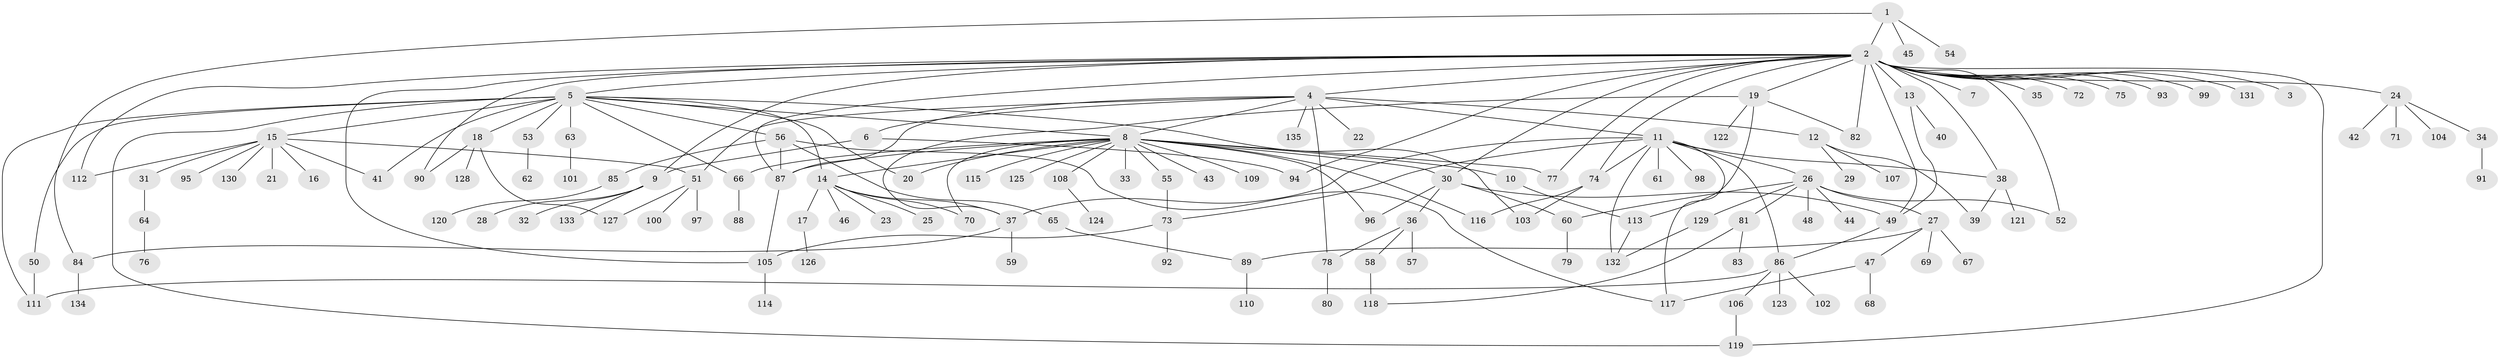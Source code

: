 // Generated by graph-tools (version 1.1) at 2025/14/03/09/25 04:14:36]
// undirected, 135 vertices, 181 edges
graph export_dot {
graph [start="1"]
  node [color=gray90,style=filled];
  1;
  2;
  3;
  4;
  5;
  6;
  7;
  8;
  9;
  10;
  11;
  12;
  13;
  14;
  15;
  16;
  17;
  18;
  19;
  20;
  21;
  22;
  23;
  24;
  25;
  26;
  27;
  28;
  29;
  30;
  31;
  32;
  33;
  34;
  35;
  36;
  37;
  38;
  39;
  40;
  41;
  42;
  43;
  44;
  45;
  46;
  47;
  48;
  49;
  50;
  51;
  52;
  53;
  54;
  55;
  56;
  57;
  58;
  59;
  60;
  61;
  62;
  63;
  64;
  65;
  66;
  67;
  68;
  69;
  70;
  71;
  72;
  73;
  74;
  75;
  76;
  77;
  78;
  79;
  80;
  81;
  82;
  83;
  84;
  85;
  86;
  87;
  88;
  89;
  90;
  91;
  92;
  93;
  94;
  95;
  96;
  97;
  98;
  99;
  100;
  101;
  102;
  103;
  104;
  105;
  106;
  107;
  108;
  109;
  110;
  111;
  112;
  113;
  114;
  115;
  116;
  117;
  118;
  119;
  120;
  121;
  122;
  123;
  124;
  125;
  126;
  127;
  128;
  129;
  130;
  131;
  132;
  133;
  134;
  135;
  1 -- 2;
  1 -- 45;
  1 -- 54;
  1 -- 84;
  2 -- 3;
  2 -- 4;
  2 -- 5;
  2 -- 7;
  2 -- 9;
  2 -- 13;
  2 -- 19;
  2 -- 24;
  2 -- 30;
  2 -- 35;
  2 -- 38;
  2 -- 49;
  2 -- 52;
  2 -- 72;
  2 -- 74;
  2 -- 75;
  2 -- 77;
  2 -- 82;
  2 -- 87;
  2 -- 90;
  2 -- 93;
  2 -- 94;
  2 -- 99;
  2 -- 105;
  2 -- 112;
  2 -- 119;
  2 -- 131;
  4 -- 6;
  4 -- 8;
  4 -- 11;
  4 -- 12;
  4 -- 22;
  4 -- 51;
  4 -- 78;
  4 -- 87;
  4 -- 135;
  5 -- 8;
  5 -- 14;
  5 -- 15;
  5 -- 18;
  5 -- 20;
  5 -- 41;
  5 -- 50;
  5 -- 53;
  5 -- 56;
  5 -- 63;
  5 -- 66;
  5 -- 103;
  5 -- 111;
  5 -- 119;
  6 -- 9;
  6 -- 94;
  8 -- 10;
  8 -- 14;
  8 -- 20;
  8 -- 30;
  8 -- 33;
  8 -- 43;
  8 -- 55;
  8 -- 66;
  8 -- 70;
  8 -- 77;
  8 -- 87;
  8 -- 96;
  8 -- 108;
  8 -- 109;
  8 -- 115;
  8 -- 116;
  8 -- 125;
  9 -- 28;
  9 -- 32;
  9 -- 133;
  10 -- 113;
  11 -- 26;
  11 -- 37;
  11 -- 38;
  11 -- 61;
  11 -- 73;
  11 -- 74;
  11 -- 86;
  11 -- 98;
  11 -- 117;
  11 -- 132;
  12 -- 29;
  12 -- 39;
  12 -- 107;
  13 -- 40;
  13 -- 49;
  14 -- 17;
  14 -- 23;
  14 -- 25;
  14 -- 37;
  14 -- 46;
  14 -- 70;
  15 -- 16;
  15 -- 21;
  15 -- 31;
  15 -- 41;
  15 -- 51;
  15 -- 95;
  15 -- 112;
  15 -- 130;
  17 -- 126;
  18 -- 90;
  18 -- 127;
  18 -- 128;
  19 -- 37;
  19 -- 82;
  19 -- 113;
  19 -- 122;
  24 -- 34;
  24 -- 42;
  24 -- 71;
  24 -- 104;
  26 -- 27;
  26 -- 44;
  26 -- 48;
  26 -- 52;
  26 -- 60;
  26 -- 81;
  26 -- 129;
  27 -- 47;
  27 -- 67;
  27 -- 69;
  27 -- 89;
  30 -- 36;
  30 -- 49;
  30 -- 60;
  30 -- 96;
  31 -- 64;
  34 -- 91;
  36 -- 57;
  36 -- 58;
  36 -- 78;
  37 -- 59;
  37 -- 84;
  38 -- 39;
  38 -- 121;
  47 -- 68;
  47 -- 117;
  49 -- 86;
  50 -- 111;
  51 -- 97;
  51 -- 100;
  51 -- 127;
  53 -- 62;
  55 -- 73;
  56 -- 65;
  56 -- 85;
  56 -- 87;
  56 -- 117;
  58 -- 118;
  60 -- 79;
  63 -- 101;
  64 -- 76;
  65 -- 89;
  66 -- 88;
  73 -- 92;
  73 -- 105;
  74 -- 103;
  74 -- 116;
  78 -- 80;
  81 -- 83;
  81 -- 118;
  84 -- 134;
  85 -- 120;
  86 -- 102;
  86 -- 106;
  86 -- 111;
  86 -- 123;
  87 -- 105;
  89 -- 110;
  105 -- 114;
  106 -- 119;
  108 -- 124;
  113 -- 132;
  129 -- 132;
}
